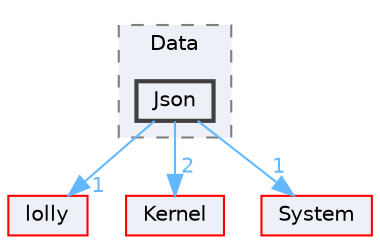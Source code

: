 digraph "Json"
{
 // LATEX_PDF_SIZE
  bgcolor="transparent";
  edge [fontname=Helvetica,fontsize=10,labelfontname=Helvetica,labelfontsize=10];
  node [fontname=Helvetica,fontsize=10,shape=box,height=0.2,width=0.4];
  compound=true
  subgraph clusterdir_0e16d6e1be87168091a429944e6ef96f {
    graph [ bgcolor="#edf0f7", pencolor="grey50", label="Data", fontname=Helvetica,fontsize=10 style="filled,dashed", URL="dir_0e16d6e1be87168091a429944e6ef96f.html",tooltip=""]
  dir_34b3ecfd724974c6fe2259c8a716411f [label="Json", fillcolor="#edf0f7", color="grey25", style="filled,bold", URL="dir_34b3ecfd724974c6fe2259c8a716411f.html",tooltip=""];
  }
  dir_4e4e38b7a3cbd015b31043c806009c51 [label="lolly", fillcolor="#edf0f7", color="red", style="filled", URL="dir_4e4e38b7a3cbd015b31043c806009c51.html",tooltip=""];
  dir_52bed8acfaac088d5968cb2c84d7645d [label="Kernel", fillcolor="#edf0f7", color="red", style="filled", URL="dir_52bed8acfaac088d5968cb2c84d7645d.html",tooltip=""];
  dir_9af51e3826d4f9e80d9103b2de543e84 [label="System", fillcolor="#edf0f7", color="red", style="filled", URL="dir_9af51e3826d4f9e80d9103b2de543e84.html",tooltip=""];
  dir_34b3ecfd724974c6fe2259c8a716411f->dir_4e4e38b7a3cbd015b31043c806009c51 [headlabel="1", labeldistance=1.5 headhref="dir_000029_000035.html" href="dir_000029_000035.html" color="steelblue1" fontcolor="steelblue1"];
  dir_34b3ecfd724974c6fe2259c8a716411f->dir_52bed8acfaac088d5968cb2c84d7645d [headlabel="2", labeldistance=1.5 headhref="dir_000029_000031.html" href="dir_000029_000031.html" color="steelblue1" fontcolor="steelblue1"];
  dir_34b3ecfd724974c6fe2259c8a716411f->dir_9af51e3826d4f9e80d9103b2de543e84 [headlabel="1", labeldistance=1.5 headhref="dir_000029_000050.html" href="dir_000029_000050.html" color="steelblue1" fontcolor="steelblue1"];
}
